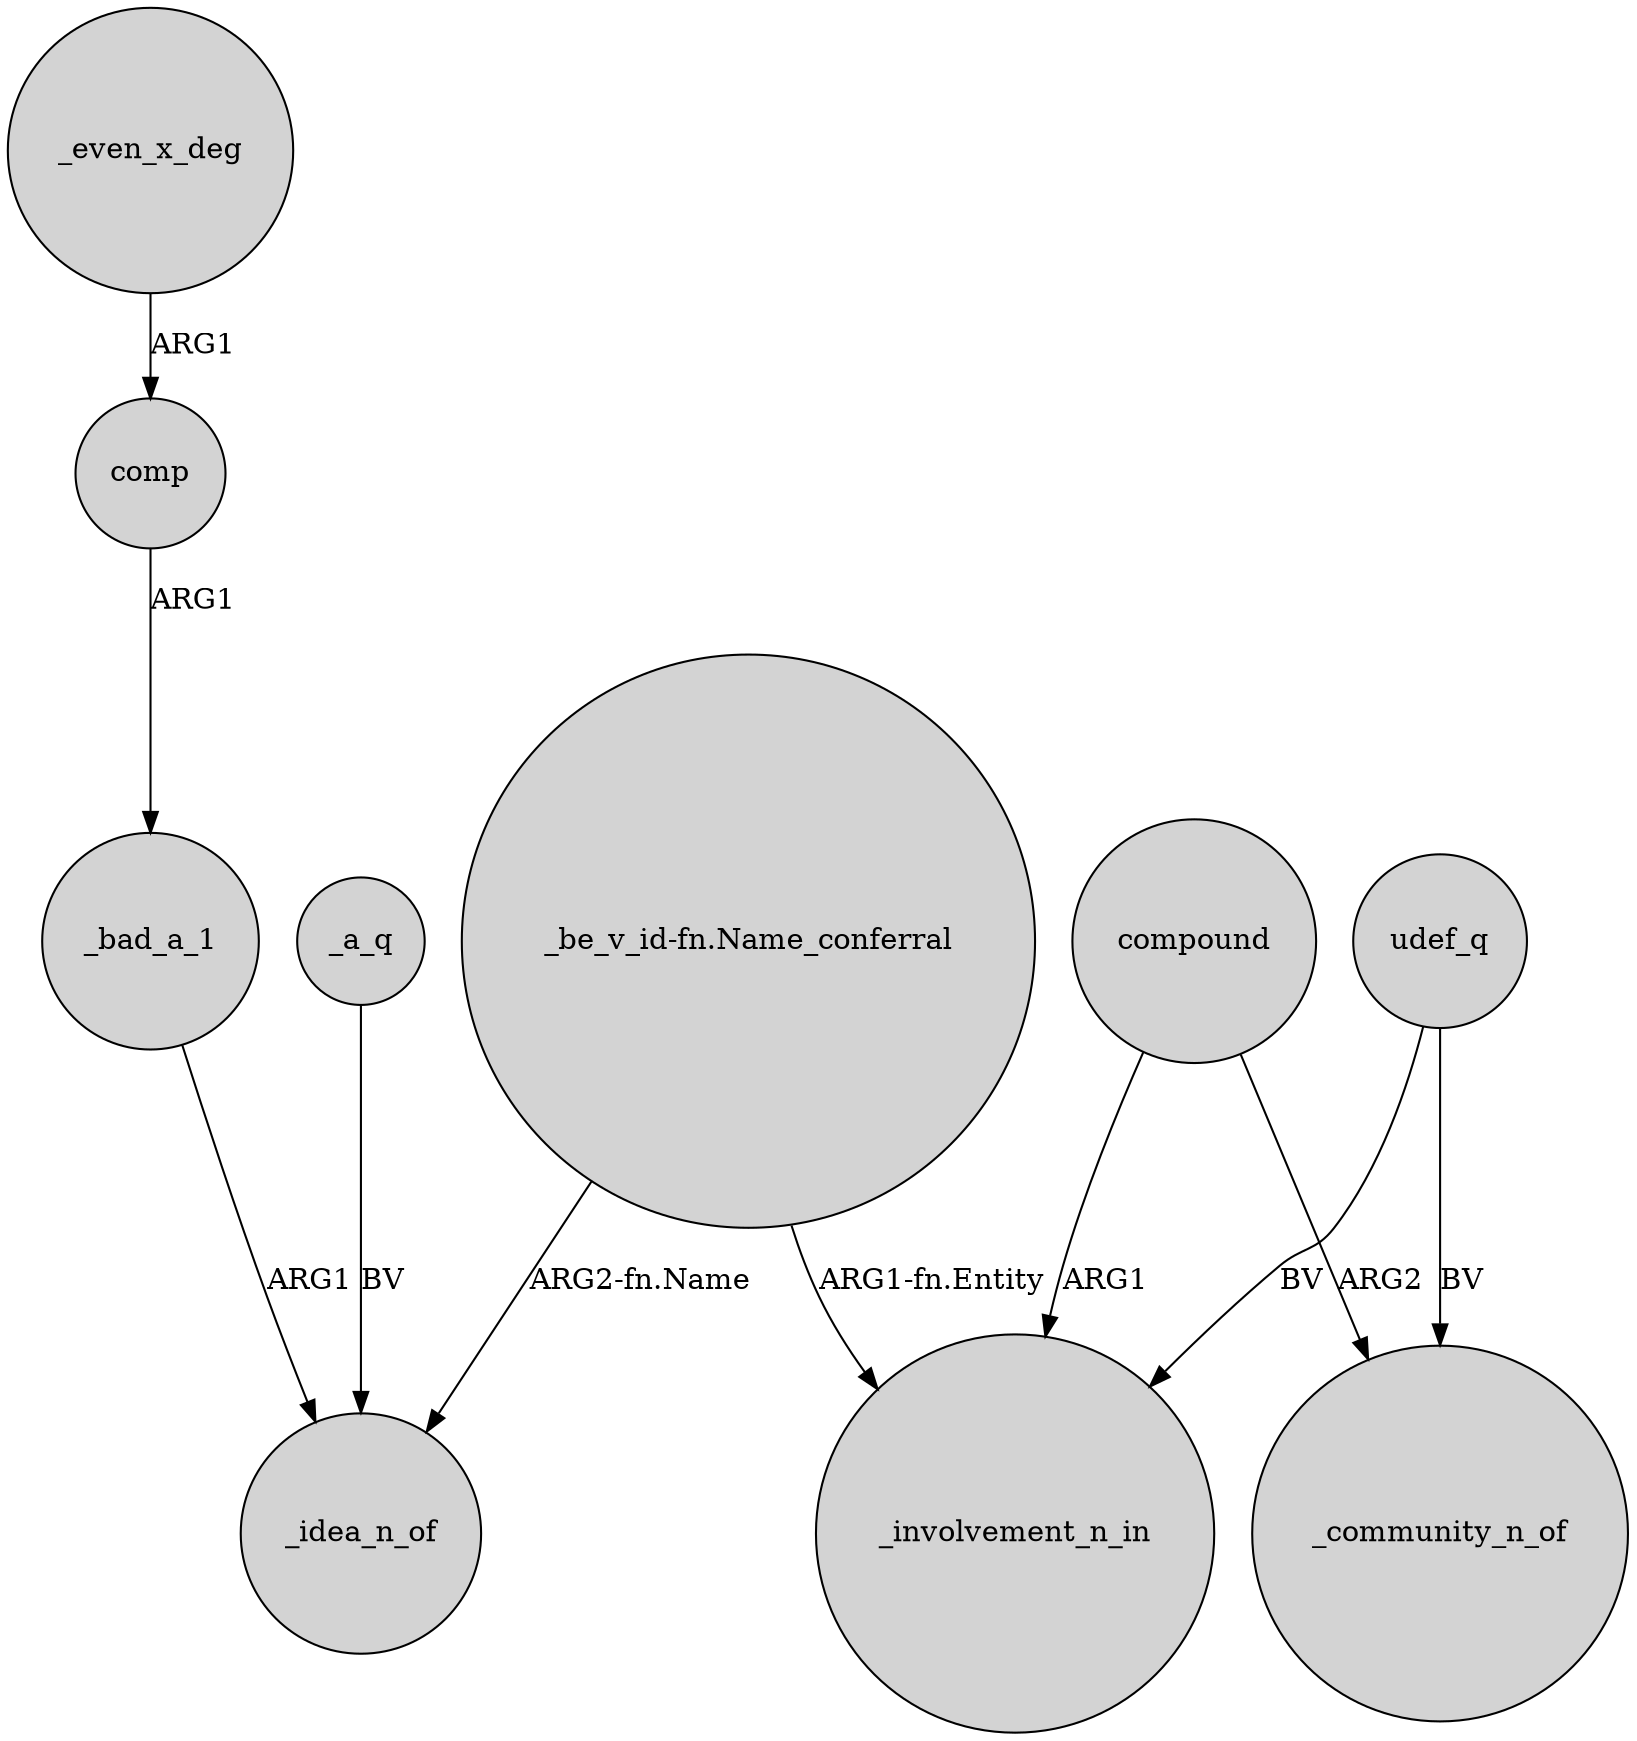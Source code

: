 digraph {
	node [shape=circle style=filled]
	comp -> _bad_a_1 [label=ARG1]
	"_be_v_id-fn.Name_conferral" -> _idea_n_of [label="ARG2-fn.Name"]
	_a_q -> _idea_n_of [label=BV]
	udef_q -> _involvement_n_in [label=BV]
	"_be_v_id-fn.Name_conferral" -> _involvement_n_in [label="ARG1-fn.Entity"]
	compound -> _involvement_n_in [label=ARG1]
	_bad_a_1 -> _idea_n_of [label=ARG1]
	_even_x_deg -> comp [label=ARG1]
	compound -> _community_n_of [label=ARG2]
	udef_q -> _community_n_of [label=BV]
}
